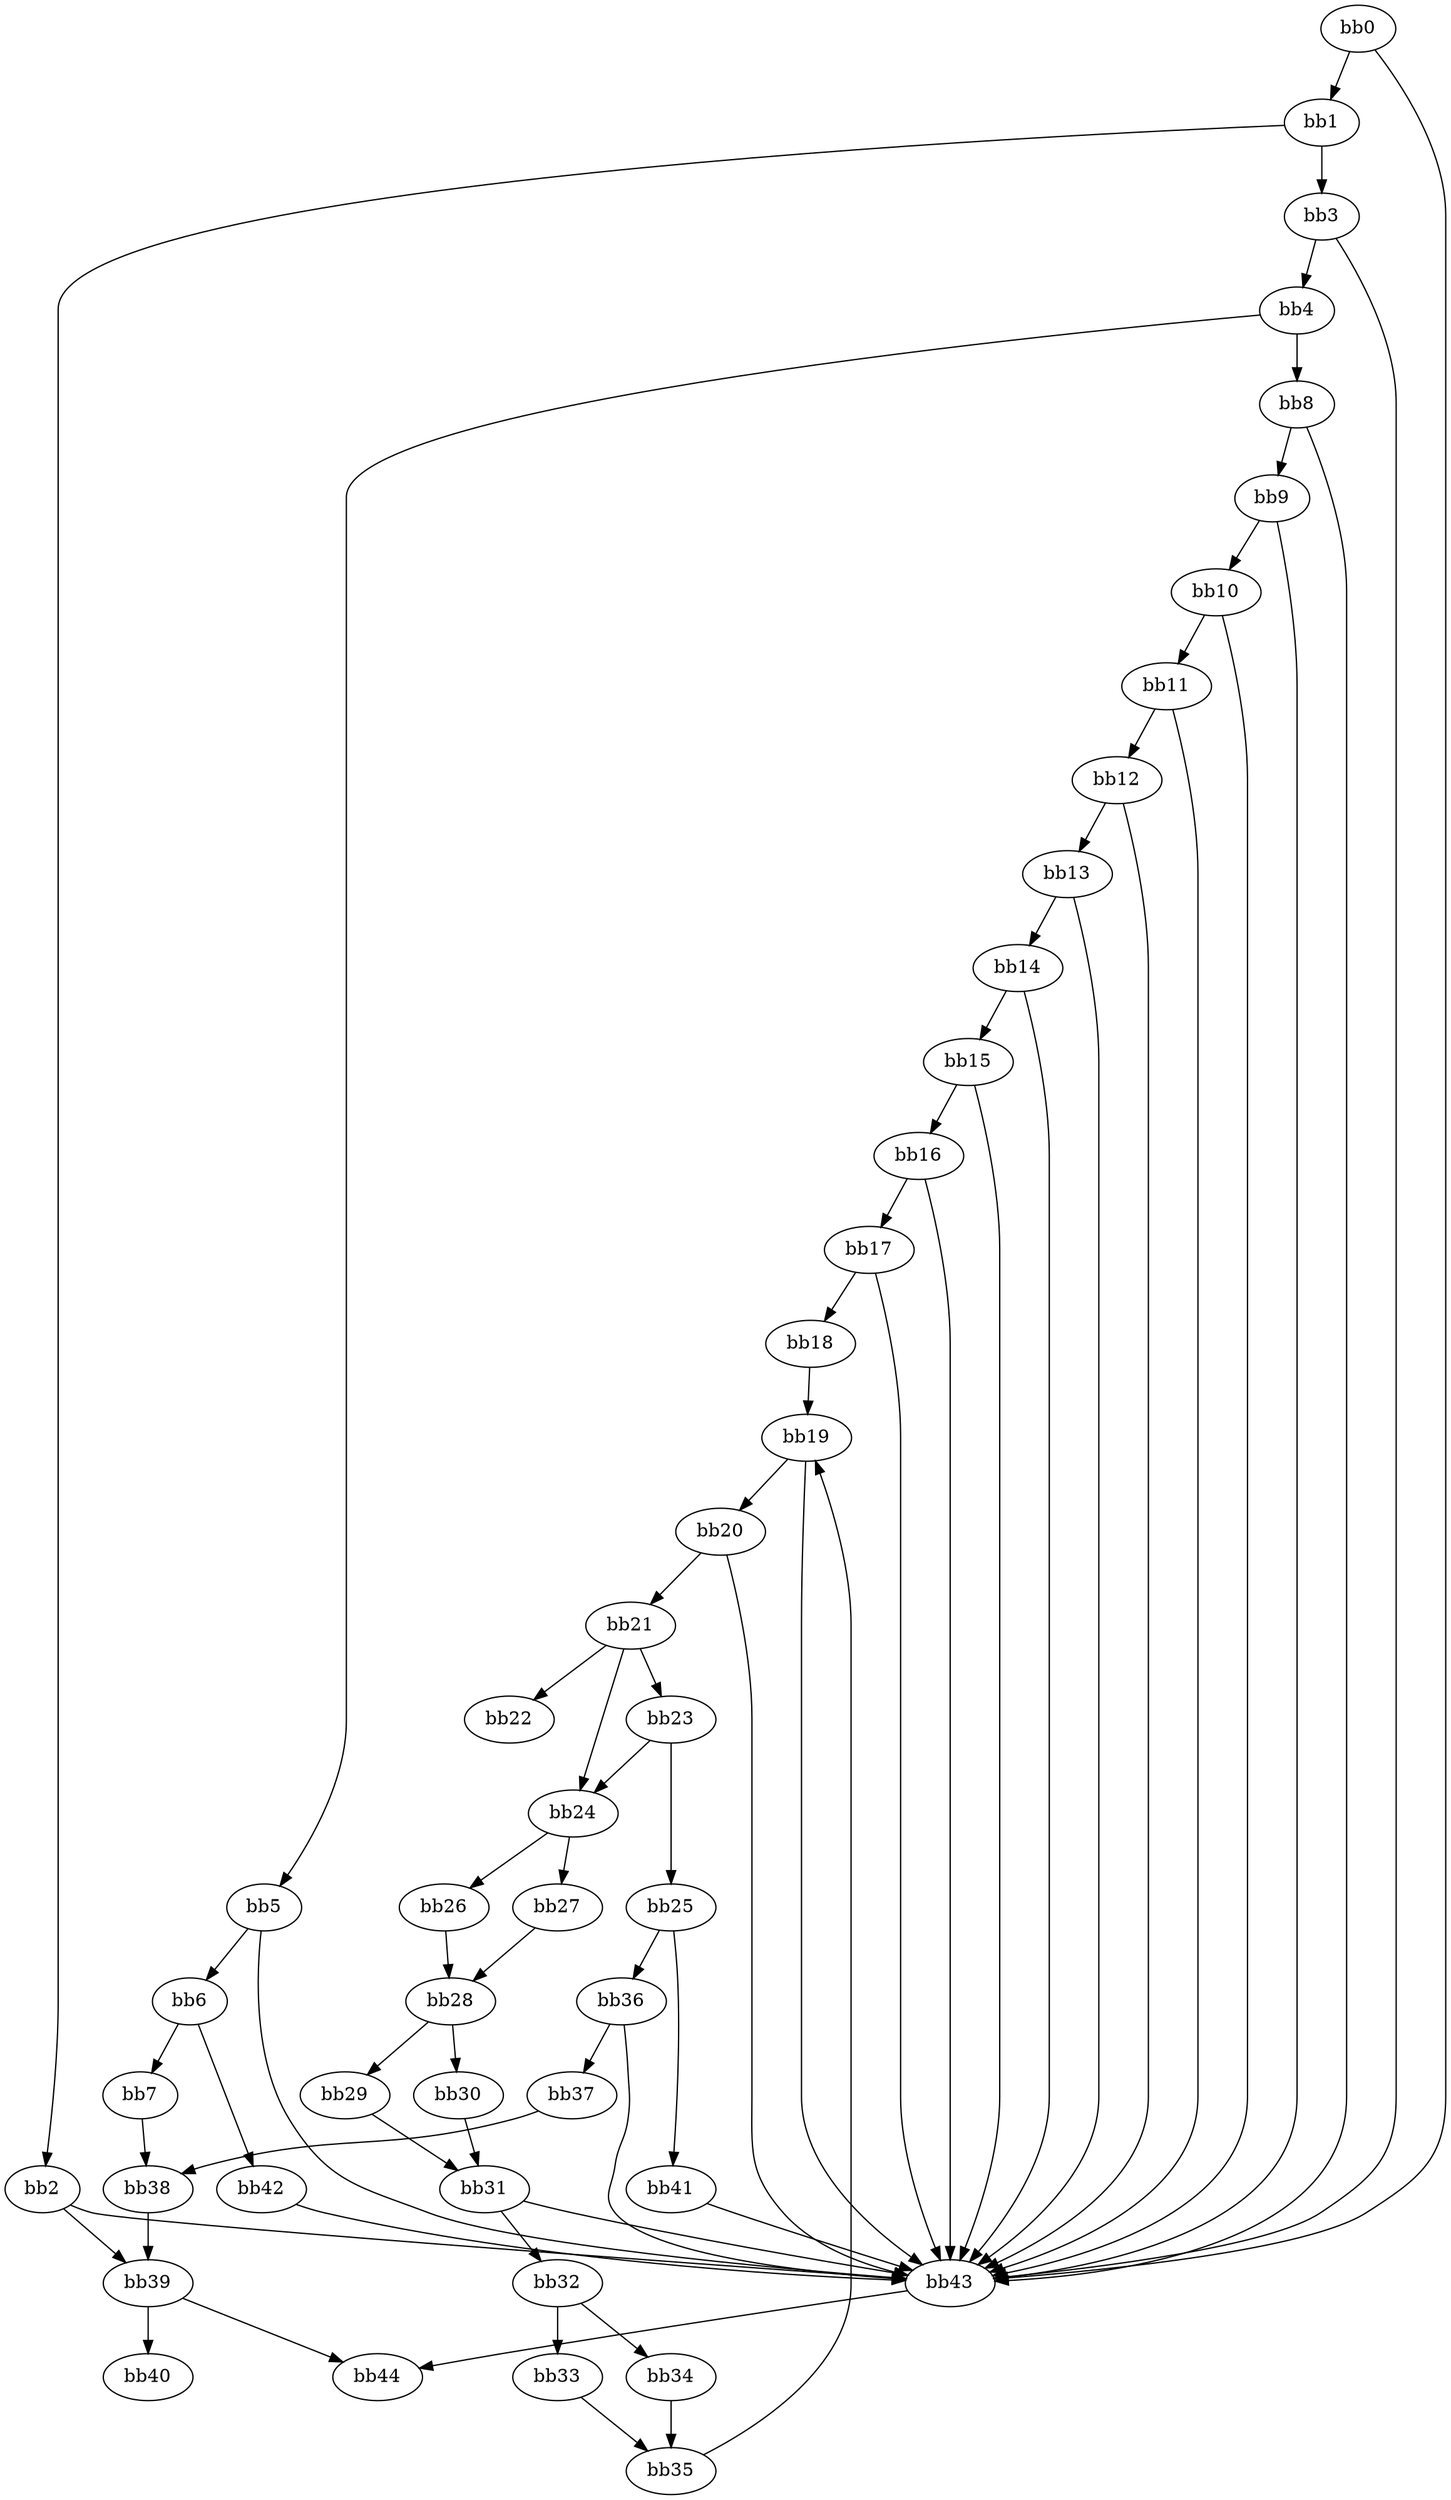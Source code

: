 digraph {
    0 [ label = "bb0\l" ]
    1 [ label = "bb1\l" ]
    2 [ label = "bb2\l" ]
    3 [ label = "bb3\l" ]
    4 [ label = "bb4\l" ]
    5 [ label = "bb5\l" ]
    6 [ label = "bb6\l" ]
    7 [ label = "bb7\l" ]
    8 [ label = "bb8\l" ]
    9 [ label = "bb9\l" ]
    10 [ label = "bb10\l" ]
    11 [ label = "bb11\l" ]
    12 [ label = "bb12\l" ]
    13 [ label = "bb13\l" ]
    14 [ label = "bb14\l" ]
    15 [ label = "bb15\l" ]
    16 [ label = "bb16\l" ]
    17 [ label = "bb17\l" ]
    18 [ label = "bb18\l" ]
    19 [ label = "bb19\l" ]
    20 [ label = "bb20\l" ]
    21 [ label = "bb21\l" ]
    22 [ label = "bb22\l" ]
    23 [ label = "bb23\l" ]
    24 [ label = "bb24\l" ]
    25 [ label = "bb25\l" ]
    26 [ label = "bb26\l" ]
    27 [ label = "bb27\l" ]
    28 [ label = "bb28\l" ]
    29 [ label = "bb29\l" ]
    30 [ label = "bb30\l" ]
    31 [ label = "bb31\l" ]
    32 [ label = "bb32\l" ]
    33 [ label = "bb33\l" ]
    34 [ label = "bb34\l" ]
    35 [ label = "bb35\l" ]
    36 [ label = "bb36\l" ]
    37 [ label = "bb37\l" ]
    38 [ label = "bb38\l" ]
    39 [ label = "bb39\l" ]
    40 [ label = "bb40\l" ]
    41 [ label = "bb41\l" ]
    42 [ label = "bb42\l" ]
    43 [ label = "bb43\l" ]
    44 [ label = "bb44\l" ]
    0 -> 1 [ ]
    0 -> 43 [ ]
    1 -> 2 [ ]
    1 -> 3 [ ]
    2 -> 39 [ ]
    2 -> 43 [ ]
    3 -> 4 [ ]
    3 -> 43 [ ]
    4 -> 5 [ ]
    4 -> 8 [ ]
    5 -> 6 [ ]
    5 -> 43 [ ]
    6 -> 7 [ ]
    6 -> 42 [ ]
    7 -> 38 [ ]
    8 -> 9 [ ]
    8 -> 43 [ ]
    9 -> 10 [ ]
    9 -> 43 [ ]
    10 -> 11 [ ]
    10 -> 43 [ ]
    11 -> 12 [ ]
    11 -> 43 [ ]
    12 -> 13 [ ]
    12 -> 43 [ ]
    13 -> 14 [ ]
    13 -> 43 [ ]
    14 -> 15 [ ]
    14 -> 43 [ ]
    15 -> 16 [ ]
    15 -> 43 [ ]
    16 -> 17 [ ]
    16 -> 43 [ ]
    17 -> 18 [ ]
    17 -> 43 [ ]
    18 -> 19 [ ]
    19 -> 20 [ ]
    19 -> 43 [ ]
    20 -> 21 [ ]
    20 -> 43 [ ]
    21 -> 22 [ ]
    21 -> 23 [ ]
    21 -> 24 [ ]
    23 -> 24 [ ]
    23 -> 25 [ ]
    24 -> 26 [ ]
    24 -> 27 [ ]
    25 -> 36 [ ]
    25 -> 41 [ ]
    26 -> 28 [ ]
    27 -> 28 [ ]
    28 -> 29 [ ]
    28 -> 30 [ ]
    29 -> 31 [ ]
    30 -> 31 [ ]
    31 -> 32 [ ]
    31 -> 43 [ ]
    32 -> 33 [ ]
    32 -> 34 [ ]
    33 -> 35 [ ]
    34 -> 35 [ ]
    35 -> 19 [ ]
    36 -> 37 [ ]
    36 -> 43 [ ]
    37 -> 38 [ ]
    38 -> 39 [ ]
    39 -> 40 [ ]
    39 -> 44 [ ]
    41 -> 43 [ ]
    42 -> 43 [ ]
    43 -> 44 [ ]
}

